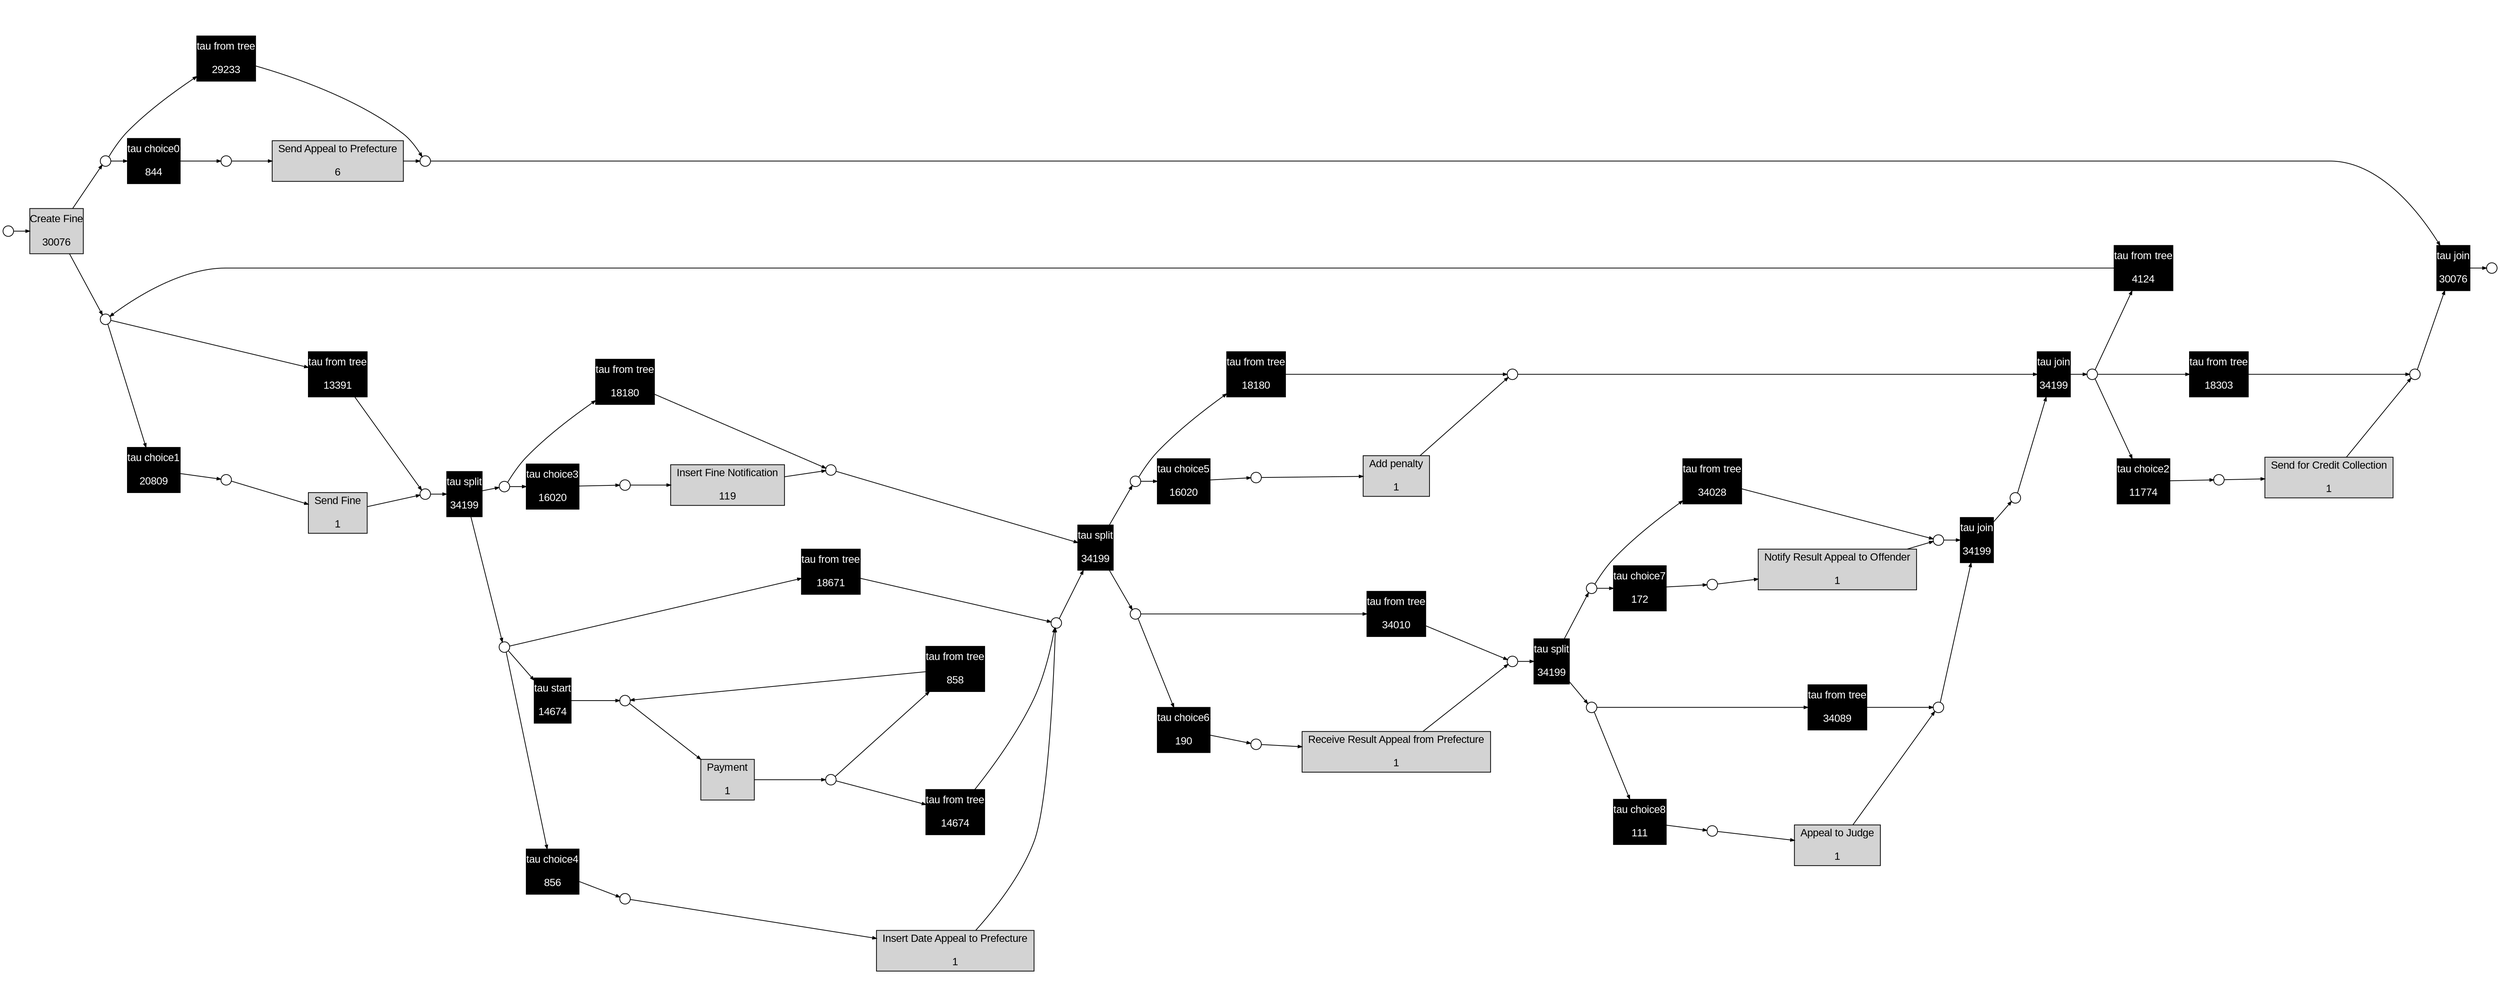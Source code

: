digraph G { 
ranksep=".3"; fontsize="14"; remincross=true; margin="0.0,0.0"; fontname="Arial";rankdir="LR";
edge [arrowsize="0.5"];
node [height=".2",width=".2",fontname="Arial",fontsize="14"];
ratio=0.4;
id1 [shape="box",margin="0, 0.1",label="Create Fine\n\n30076",style="filled"];
id2 [shape="box",margin="0, 0.1",color="black",fontcolor="white",label="tau join\n\n30076",style="filled"];
id3 [shape="box",margin="0, 0.1",color="black",fontcolor="white",label="tau from tree\n\n29233",style="filled"];
id4 [shape="box",label="Send Appeal to Prefecture\n\n6",style="filled"];
id5 [shape="box",margin="0, 0.1",color="black",fontcolor="white",label="tau from tree\n\n13391",style="filled"];
id6 [shape="box",label="Send Fine\n\n1",style="filled"];
id7 [shape="box",margin="0, 0.1",color="black",fontcolor="white",label="tau split\n\n34199",style="filled"];
id8 [shape="box",margin="0, 0.1",color="black",fontcolor="white",label="tau from tree\n\n18180",style="filled"];
id9 [shape="box",label="Insert Fine Notification\n\n119",style="filled"];
id10 [shape="box",margin="0, 0.1",color="black",fontcolor="white",label="tau from tree\n\n18671",style="filled"];
id11 [shape="box",margin="0, 0.1",color="black",fontcolor="white",label="tau start\n\n14674",style="filled"];
id12 [shape="box",label="Payment\n\n1",style="filled"];
id13 [shape="box",margin="0, 0.1",color="black",fontcolor="white",label="tau from tree\n\n858",style="filled"];
id14 [shape="box",margin="0, 0.1",color="black",fontcolor="white",label="tau from tree\n\n14674",style="filled"];
id15 [shape="box",label="Insert Date Appeal to Prefecture\n\n1",style="filled"];
id16 [shape="box",margin="0, 0.1",color="black",fontcolor="white",label="tau split\n\n34199",style="filled"];
id17 [shape="box",margin="0, 0.1",color="black",fontcolor="white",label="tau join\n\n34199",style="filled"];
id18 [shape="box",margin="0, 0.1",color="black",fontcolor="white",label="tau from tree\n\n18180",style="filled"];
id19 [shape="box",label="Add penalty\n\n1",style="filled"];
id20 [shape="box",margin="0, 0.1",color="black",fontcolor="white",label="tau from tree\n\n34010",style="filled"];
id21 [shape="box",label="Receive Result Appeal from Prefecture\n\n1",style="filled"];
id22 [shape="box",margin="0, 0.1",color="black",fontcolor="white",label="tau split\n\n34199",style="filled"];
id23 [shape="box",margin="0, 0.1",color="black",fontcolor="white",label="tau join\n\n34199",style="filled"];
id24 [shape="box",margin="0, 0.1",color="black",fontcolor="white",label="tau from tree\n\n34028",style="filled"];
id25 [shape="box",label="Notify Result Appeal to Offender\n\n1",style="filled"];
id26 [shape="box",margin="0, 0.1",color="black",fontcolor="white",label="tau from tree\n\n34089",style="filled"];
id27 [shape="box",label="Appeal to Judge\n\n1",style="filled"];
id28 [shape="box",margin="0, 0.1",color="black",fontcolor="white",label="tau from tree\n\n4124",style="filled"];
id29 [shape="box",margin="0, 0.1",color="black",fontcolor="white",label="tau from tree\n\n18303",style="filled"];
id30 [shape="box",label="Send for Credit Collection\n\n1",style="filled"];
id31 [shape="box",margin="0, 0.1",color="black",fontcolor="white",label="tau choice0\n\n844",style="filled"];
id32 [shape="box",margin="0, 0.1",color="black",fontcolor="white",label="tau choice1\n\n20809",style="filled"];
id33 [shape="box",margin="0, 0.1",color="black",fontcolor="white",label="tau choice2\n\n11774",style="filled"];
id34 [shape="box",margin="0, 0.1",color="black",fontcolor="white",label="tau choice3\n\n16020",style="filled"];
id35 [shape="box",margin="0, 0.1",color="black",fontcolor="white",label="tau choice4\n\n856",style="filled"];
id36 [shape="box",margin="0, 0.1",color="black",fontcolor="white",label="tau choice5\n\n16020",style="filled"];
id37 [shape="box",margin="0, 0.1",color="black",fontcolor="white",label="tau choice6\n\n190",style="filled"];
id38 [shape="box",margin="0, 0.1",color="black",fontcolor="white",label="tau choice7\n\n172",style="filled"];
id39 [shape="box",margin="0, 0.1",color="black",fontcolor="white",label="tau choice8\n\n111",style="filled"];
id40 [shape="circle",label=""];
id41 [shape="circle",label=""];
id42 [shape="circle",label=""];
id43 [shape="circle",label=""];
id44 [shape="circle",label=""];
id45 [shape="circle",label=""];
id46 [shape="circle",label=""];
id47 [shape="circle",label=""];
id48 [shape="circle",label=""];
id49 [shape="circle",label=""];
id50 [shape="circle",label=""];
id51 [shape="circle",label=""];
id52 [shape="circle",label=""];
id53 [shape="circle",label=""];
id54 [shape="circle",label=""];
id55 [shape="circle",label=""];
id56 [shape="circle",label=""];
id57 [shape="circle",label=""];
id58 [shape="circle",label=""];
id59 [shape="circle",label=""];
id60 [shape="circle",label=""];
id61 [shape="circle",label=""];
id62 [shape="circle",label=""];
id63 [shape="circle",label=""];
id64 [shape="circle",label=""];
id65 [shape="circle",label=""];
id66 [shape="circle",label=""];
id67 [shape="circle",label=""];
id68 [shape="circle",label=""];
id69 [shape="circle",label=""];
id70 [shape="circle",label=""];
id71 [shape="circle",label=""];
id16 -> id56
id57 -> id17
id69 -> id21
id53 -> id12
id65 -> id30
id22 -> id59
id2 -> id41
id62 -> id23
id36 -> id68
id37 -> id69
id19 -> id55
id13 -> id53
id6 -> id47
id64 -> id6
id43 -> id2
id61 -> id26
id1 -> id42
id1 -> id44
id10 -> id51
id51 -> id16
id15 -> id51
id9 -> id49
id24 -> id60
id48 -> id8
id48 -> id34
id12 -> id52
id59 -> id24
id71 -> id27
id27 -> id62
id52 -> id14
id60 -> id23
id45 -> id2
id3 -> id43
id5 -> id47
id50 -> id10
id14 -> id51
id23 -> id57
id56 -> id20
id25 -> id60
id49 -> id16
id67 -> id15
id32 -> id64
id38 -> id70
id46 -> id28
id16 -> id54
id61 -> id39
id30 -> id45
id11 -> id53
id44 -> id32
id70 -> id25
id4 -> id43
id42 -> id31
id8 -> id49
id40 -> id1
id39 -> id71
id7 -> id48
id46 -> id33
id18 -> id55
id22 -> id61
id21 -> id58
id66 -> id9
id47 -> id7
id26 -> id62
id17 -> id46
id68 -> id19
id50 -> id35
id44 -> id5
id50 -> id11
id28 -> id44
id35 -> id67
id55 -> id17
id56 -> id37
id42 -> id3
id54 -> id36
id20 -> id58
id52 -> id13
id31 -> id63
id34 -> id66
id29 -> id45
id33 -> id65
id7 -> id50
id58 -> id22
id63 -> id4
id46 -> id29
id59 -> id38
id54 -> id18
}
